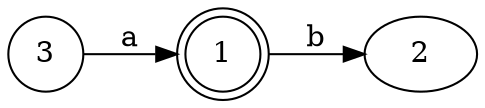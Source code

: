 digraph MIN_DFA {
	1 [shape=doublecircle]
	1 -> 2 [label=b]
	3 [shape=circle]
	3 -> 1 [label=a]
	rankdir=LR
}
